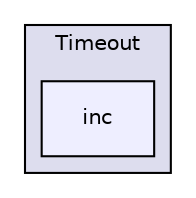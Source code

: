 digraph "Application/User/Timeout/inc" {
  compound=true
  node [ fontsize="10", fontname="Helvetica"];
  edge [ labelfontsize="10", labelfontname="Helvetica"];
  subgraph clusterdir_635859043a8165682a1c165323ddc172 {
    graph [ bgcolor="#ddddee", pencolor="black", label="Timeout" fontname="Helvetica", fontsize="10", URL="dir_635859043a8165682a1c165323ddc172.html"]
  dir_1b36fa37b54de7f2f5d1da435fb90108 [shape=box, label="inc", style="filled", fillcolor="#eeeeff", pencolor="black", URL="dir_1b36fa37b54de7f2f5d1da435fb90108.html"];
  }
}
